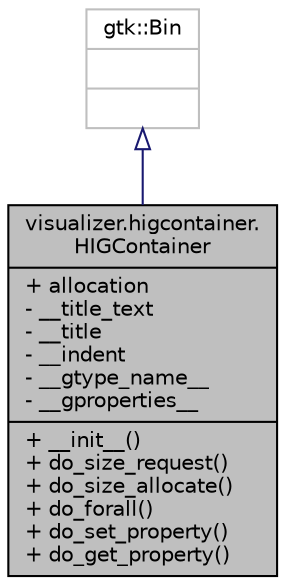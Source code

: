 digraph "visualizer.higcontainer.HIGContainer"
{
  edge [fontname="Helvetica",fontsize="10",labelfontname="Helvetica",labelfontsize="10"];
  node [fontname="Helvetica",fontsize="10",shape=record];
  Node1 [label="{visualizer.higcontainer.\lHIGContainer\n|+ allocation\l- __title_text\l- __title\l- __indent\l- __gtype_name__\l- __gproperties__\l|+ __init__()\l+ do_size_request()\l+ do_size_allocate()\l+ do_forall()\l+ do_set_property()\l+ do_get_property()\l}",height=0.2,width=0.4,color="black", fillcolor="grey75", style="filled", fontcolor="black"];
  Node2 -> Node1 [dir="back",color="midnightblue",fontsize="10",style="solid",arrowtail="onormal"];
  Node2 [label="{gtk::Bin\n||}",height=0.2,width=0.4,color="grey75", fillcolor="white", style="filled"];
}
